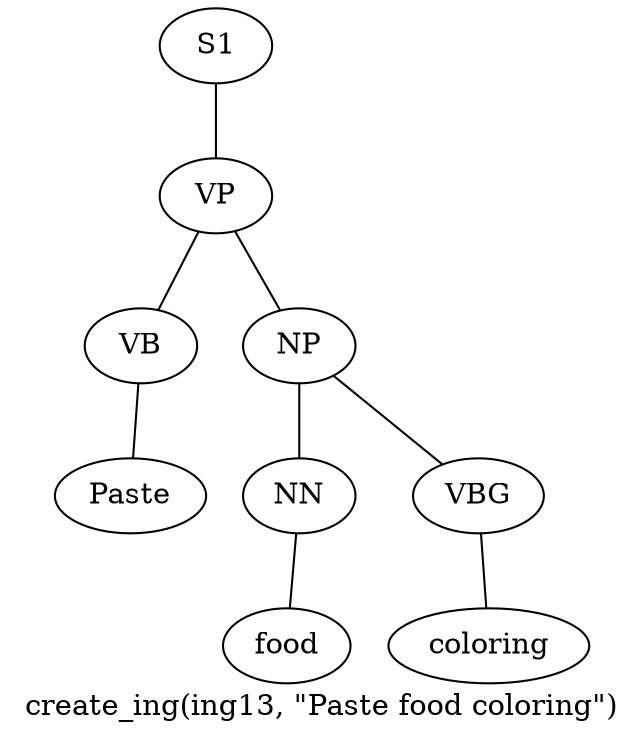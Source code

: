 graph SyntaxGraph {
	label = "create_ing(ing13, \"Paste food coloring\")";
	Node0 [label="S1"];
	Node1 [label="VP"];
	Node2 [label="VB"];
	Node3 [label="Paste"];
	Node4 [label="NP"];
	Node5 [label="NN"];
	Node6 [label="food"];
	Node7 [label="VBG"];
	Node8 [label="coloring"];

	Node0 -- Node1;
	Node1 -- Node2;
	Node1 -- Node4;
	Node2 -- Node3;
	Node4 -- Node5;
	Node4 -- Node7;
	Node5 -- Node6;
	Node7 -- Node8;
}